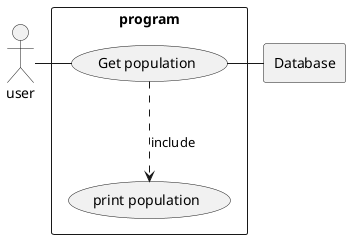 @startuml

actor user as "user"

rectangle Database

rectangle "program" {
    usecase UC4 as "Get population"

    usecase UCa as "print population"

    user - UC4
    UC4 ..> UCa : include
    UC4 - Database
}

@enduml